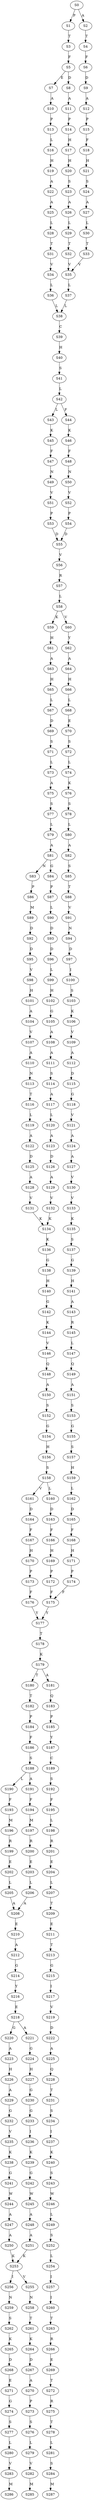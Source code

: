 strict digraph  {
	S0 -> S1 [ label = P ];
	S0 -> S2 [ label = A ];
	S1 -> S3 [ label = T ];
	S2 -> S4 [ label = T ];
	S3 -> S5 [ label = F ];
	S4 -> S6 [ label = F ];
	S5 -> S7 [ label = E ];
	S5 -> S8 [ label = D ];
	S6 -> S9 [ label = D ];
	S7 -> S10 [ label = A ];
	S8 -> S11 [ label = A ];
	S9 -> S12 [ label = A ];
	S10 -> S13 [ label = P ];
	S11 -> S14 [ label = P ];
	S12 -> S15 [ label = P ];
	S13 -> S16 [ label = L ];
	S14 -> S17 [ label = H ];
	S15 -> S18 [ label = F ];
	S16 -> S19 [ label = H ];
	S17 -> S20 [ label = H ];
	S18 -> S21 [ label = H ];
	S19 -> S22 [ label = A ];
	S20 -> S23 [ label = S ];
	S21 -> S24 [ label = S ];
	S22 -> S25 [ label = A ];
	S23 -> S26 [ label = A ];
	S24 -> S27 [ label = A ];
	S25 -> S28 [ label = L ];
	S26 -> S29 [ label = L ];
	S27 -> S30 [ label = L ];
	S28 -> S31 [ label = T ];
	S29 -> S32 [ label = T ];
	S30 -> S33 [ label = T ];
	S31 -> S34 [ label = V ];
	S32 -> S35 [ label = V ];
	S33 -> S35 [ label = V ];
	S34 -> S36 [ label = L ];
	S35 -> S37 [ label = L ];
	S36 -> S38 [ label = L ];
	S37 -> S38 [ label = L ];
	S38 -> S39 [ label = C ];
	S39 -> S40 [ label = H ];
	S40 -> S41 [ label = S ];
	S41 -> S42 [ label = L ];
	S42 -> S43 [ label = L ];
	S42 -> S44 [ label = F ];
	S43 -> S45 [ label = K ];
	S44 -> S46 [ label = K ];
	S45 -> S47 [ label = F ];
	S46 -> S48 [ label = F ];
	S47 -> S49 [ label = N ];
	S48 -> S50 [ label = N ];
	S49 -> S51 [ label = V ];
	S50 -> S52 [ label = V ];
	S51 -> S53 [ label = P ];
	S52 -> S54 [ label = P ];
	S53 -> S55 [ label = D ];
	S54 -> S55 [ label = D ];
	S55 -> S56 [ label = V ];
	S56 -> S57 [ label = R ];
	S57 -> S58 [ label = L ];
	S58 -> S59 [ label = K ];
	S58 -> S60 [ label = V ];
	S59 -> S61 [ label = H ];
	S60 -> S62 [ label = Y ];
	S61 -> S63 [ label = A ];
	S62 -> S64 [ label = A ];
	S63 -> S65 [ label = H ];
	S64 -> S66 [ label = H ];
	S65 -> S67 [ label = L ];
	S66 -> S68 [ label = L ];
	S67 -> S69 [ label = D ];
	S68 -> S70 [ label = E ];
	S69 -> S71 [ label = S ];
	S70 -> S72 [ label = S ];
	S71 -> S73 [ label = L ];
	S72 -> S74 [ label = L ];
	S73 -> S75 [ label = A ];
	S74 -> S76 [ label = K ];
	S75 -> S77 [ label = S ];
	S76 -> S78 [ label = S ];
	S77 -> S79 [ label = L ];
	S78 -> S80 [ label = L ];
	S79 -> S81 [ label = A ];
	S80 -> S82 [ label = A ];
	S81 -> S83 [ label = N ];
	S81 -> S84 [ label = G ];
	S82 -> S85 [ label = S ];
	S83 -> S86 [ label = P ];
	S84 -> S87 [ label = P ];
	S85 -> S88 [ label = T ];
	S86 -> S89 [ label = M ];
	S87 -> S90 [ label = L ];
	S88 -> S91 [ label = V ];
	S89 -> S92 [ label = D ];
	S90 -> S93 [ label = D ];
	S91 -> S94 [ label = N ];
	S92 -> S95 [ label = D ];
	S93 -> S96 [ label = D ];
	S94 -> S97 [ label = D ];
	S95 -> S98 [ label = V ];
	S96 -> S99 [ label = L ];
	S97 -> S100 [ label = I ];
	S98 -> S101 [ label = H ];
	S99 -> S102 [ label = H ];
	S100 -> S103 [ label = S ];
	S101 -> S104 [ label = A ];
	S102 -> S105 [ label = G ];
	S103 -> S106 [ label = K ];
	S104 -> S107 [ label = V ];
	S105 -> S108 [ label = A ];
	S106 -> S109 [ label = V ];
	S107 -> S110 [ label = A ];
	S108 -> S111 [ label = A ];
	S109 -> S112 [ label = A ];
	S110 -> S113 [ label = N ];
	S111 -> S114 [ label = S ];
	S112 -> S115 [ label = D ];
	S113 -> S116 [ label = T ];
	S114 -> S117 [ label = A ];
	S115 -> S118 [ label = G ];
	S116 -> S119 [ label = L ];
	S117 -> S120 [ label = L ];
	S118 -> S121 [ label = V ];
	S119 -> S122 [ label = A ];
	S120 -> S123 [ label = A ];
	S121 -> S124 [ label = A ];
	S122 -> S125 [ label = D ];
	S123 -> S126 [ label = D ];
	S124 -> S127 [ label = A ];
	S125 -> S128 [ label = A ];
	S126 -> S129 [ label = A ];
	S127 -> S130 [ label = V ];
	S128 -> S131 [ label = V ];
	S129 -> S132 [ label = V ];
	S130 -> S133 [ label = V ];
	S131 -> S134 [ label = K ];
	S132 -> S134 [ label = K ];
	S133 -> S135 [ label = K ];
	S134 -> S136 [ label = K ];
	S135 -> S137 [ label = S ];
	S136 -> S138 [ label = G ];
	S137 -> S139 [ label = G ];
	S138 -> S140 [ label = H ];
	S139 -> S141 [ label = H ];
	S140 -> S142 [ label = G ];
	S141 -> S143 [ label = A ];
	S142 -> S144 [ label = K ];
	S143 -> S145 [ label = R ];
	S144 -> S146 [ label = V ];
	S145 -> S147 [ label = L ];
	S146 -> S148 [ label = Q ];
	S147 -> S149 [ label = Q ];
	S148 -> S150 [ label = A ];
	S149 -> S151 [ label = A ];
	S150 -> S152 [ label = S ];
	S151 -> S153 [ label = S ];
	S152 -> S154 [ label = G ];
	S153 -> S155 [ label = G ];
	S154 -> S156 [ label = H ];
	S155 -> S157 [ label = S ];
	S156 -> S158 [ label = S ];
	S157 -> S159 [ label = H ];
	S158 -> S160 [ label = L ];
	S158 -> S161 [ label = V ];
	S159 -> S162 [ label = L ];
	S160 -> S163 [ label = D ];
	S161 -> S164 [ label = D ];
	S162 -> S165 [ label = D ];
	S163 -> S166 [ label = F ];
	S164 -> S167 [ label = F ];
	S165 -> S168 [ label = F ];
	S166 -> S169 [ label = H ];
	S167 -> S170 [ label = H ];
	S168 -> S171 [ label = H ];
	S169 -> S172 [ label = P ];
	S170 -> S173 [ label = P ];
	S171 -> S174 [ label = P ];
	S172 -> S175 [ label = F ];
	S173 -> S176 [ label = F ];
	S174 -> S175 [ label = F ];
	S175 -> S177 [ label = Y ];
	S176 -> S177 [ label = Y ];
	S177 -> S178 [ label = T ];
	S178 -> S179 [ label = K ];
	S179 -> S180 [ label = T ];
	S179 -> S181 [ label = A ];
	S180 -> S182 [ label = T ];
	S181 -> S183 [ label = Q ];
	S182 -> S184 [ label = P ];
	S183 -> S185 [ label = P ];
	S184 -> S186 [ label = F ];
	S185 -> S187 [ label = Y ];
	S186 -> S188 [ label = S ];
	S187 -> S189 [ label = C ];
	S188 -> S190 [ label = L ];
	S188 -> S191 [ label = A ];
	S189 -> S192 [ label = S ];
	S190 -> S193 [ label = F ];
	S191 -> S194 [ label = F ];
	S192 -> S195 [ label = F ];
	S193 -> S196 [ label = M ];
	S194 -> S197 [ label = M ];
	S195 -> S198 [ label = L ];
	S196 -> S199 [ label = R ];
	S197 -> S200 [ label = R ];
	S198 -> S201 [ label = R ];
	S199 -> S202 [ label = E ];
	S200 -> S203 [ label = E ];
	S201 -> S204 [ label = E ];
	S202 -> S205 [ label = L ];
	S203 -> S206 [ label = L ];
	S204 -> S207 [ label = L ];
	S205 -> S208 [ label = A ];
	S206 -> S208 [ label = A ];
	S207 -> S209 [ label = T ];
	S208 -> S210 [ label = E ];
	S209 -> S211 [ label = E ];
	S210 -> S212 [ label = A ];
	S211 -> S213 [ label = T ];
	S212 -> S214 [ label = G ];
	S213 -> S215 [ label = G ];
	S214 -> S216 [ label = Y ];
	S215 -> S217 [ label = I ];
	S216 -> S218 [ label = E ];
	S217 -> S219 [ label = V ];
	S218 -> S220 [ label = G ];
	S218 -> S221 [ label = A ];
	S219 -> S222 [ label = D ];
	S220 -> S223 [ label = A ];
	S221 -> S224 [ label = G ];
	S222 -> S225 [ label = A ];
	S223 -> S226 [ label = H ];
	S224 -> S227 [ label = H ];
	S225 -> S228 [ label = Q ];
	S226 -> S229 [ label = A ];
	S227 -> S230 [ label = G ];
	S228 -> S231 [ label = T ];
	S229 -> S232 [ label = G ];
	S230 -> S233 [ label = G ];
	S231 -> S234 [ label = S ];
	S232 -> S235 [ label = V ];
	S233 -> S236 [ label = I ];
	S234 -> S237 [ label = I ];
	S235 -> S238 [ label = K ];
	S236 -> S239 [ label = K ];
	S237 -> S240 [ label = K ];
	S238 -> S241 [ label = G ];
	S239 -> S242 [ label = G ];
	S240 -> S243 [ label = S ];
	S241 -> S244 [ label = W ];
	S242 -> S245 [ label = W ];
	S243 -> S246 [ label = W ];
	S244 -> S247 [ label = A ];
	S245 -> S248 [ label = A ];
	S246 -> S249 [ label = L ];
	S247 -> S250 [ label = A ];
	S248 -> S251 [ label = A ];
	S249 -> S252 [ label = S ];
	S250 -> S253 [ label = K ];
	S251 -> S253 [ label = K ];
	S252 -> S254 [ label = L ];
	S253 -> S255 [ label = V ];
	S253 -> S256 [ label = I ];
	S254 -> S257 [ label = I ];
	S255 -> S258 [ label = N ];
	S256 -> S259 [ label = N ];
	S257 -> S260 [ label = I ];
	S258 -> S261 [ label = T ];
	S259 -> S262 [ label = S ];
	S260 -> S263 [ label = T ];
	S261 -> S264 [ label = K ];
	S262 -> S265 [ label = K ];
	S263 -> S266 [ label = R ];
	S264 -> S267 [ label = D ];
	S265 -> S268 [ label = D ];
	S266 -> S269 [ label = E ];
	S267 -> S270 [ label = A ];
	S268 -> S271 [ label = E ];
	S269 -> S272 [ label = T ];
	S270 -> S273 [ label = P ];
	S271 -> S274 [ label = G ];
	S272 -> S275 [ label = R ];
	S273 -> S276 [ label = S ];
	S274 -> S277 [ label = S ];
	S275 -> S278 [ label = T ];
	S276 -> S279 [ label = L ];
	S277 -> S280 [ label = L ];
	S278 -> S281 [ label = L ];
	S279 -> S282 [ label = V ];
	S280 -> S283 [ label = V ];
	S281 -> S284 [ label = S ];
	S282 -> S285 [ label = M ];
	S283 -> S286 [ label = M ];
	S284 -> S287 [ label = M ];
}
